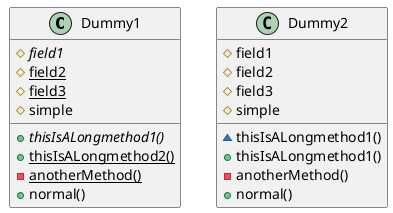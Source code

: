 {
  "sha1": "tczs3iq8kih7tdwmvzv8uybrwt05uct",
  "insertion": {
    "when": "2024-06-04T17:28:46.081Z",
    "user": "plantuml@gmail.com"
  }
}
@startuml
class Dummy1 {
  +thisIsALongmethod1() {abstract}
  +thisIsALongmethod2() {classifier}
  -anotherMethod() {static}
  +normal()
  
  #{abstract} field1
  #{classifier} field2
  #{static} field3
  #simple
}

class Dummy2 {
  ~thisIsALongmethod1()
  +thisIsALongmethod1()
  -anotherMethod()
  +normal()
  
  #field1
  #field2
  #field3
  #simple
}

@enduml
